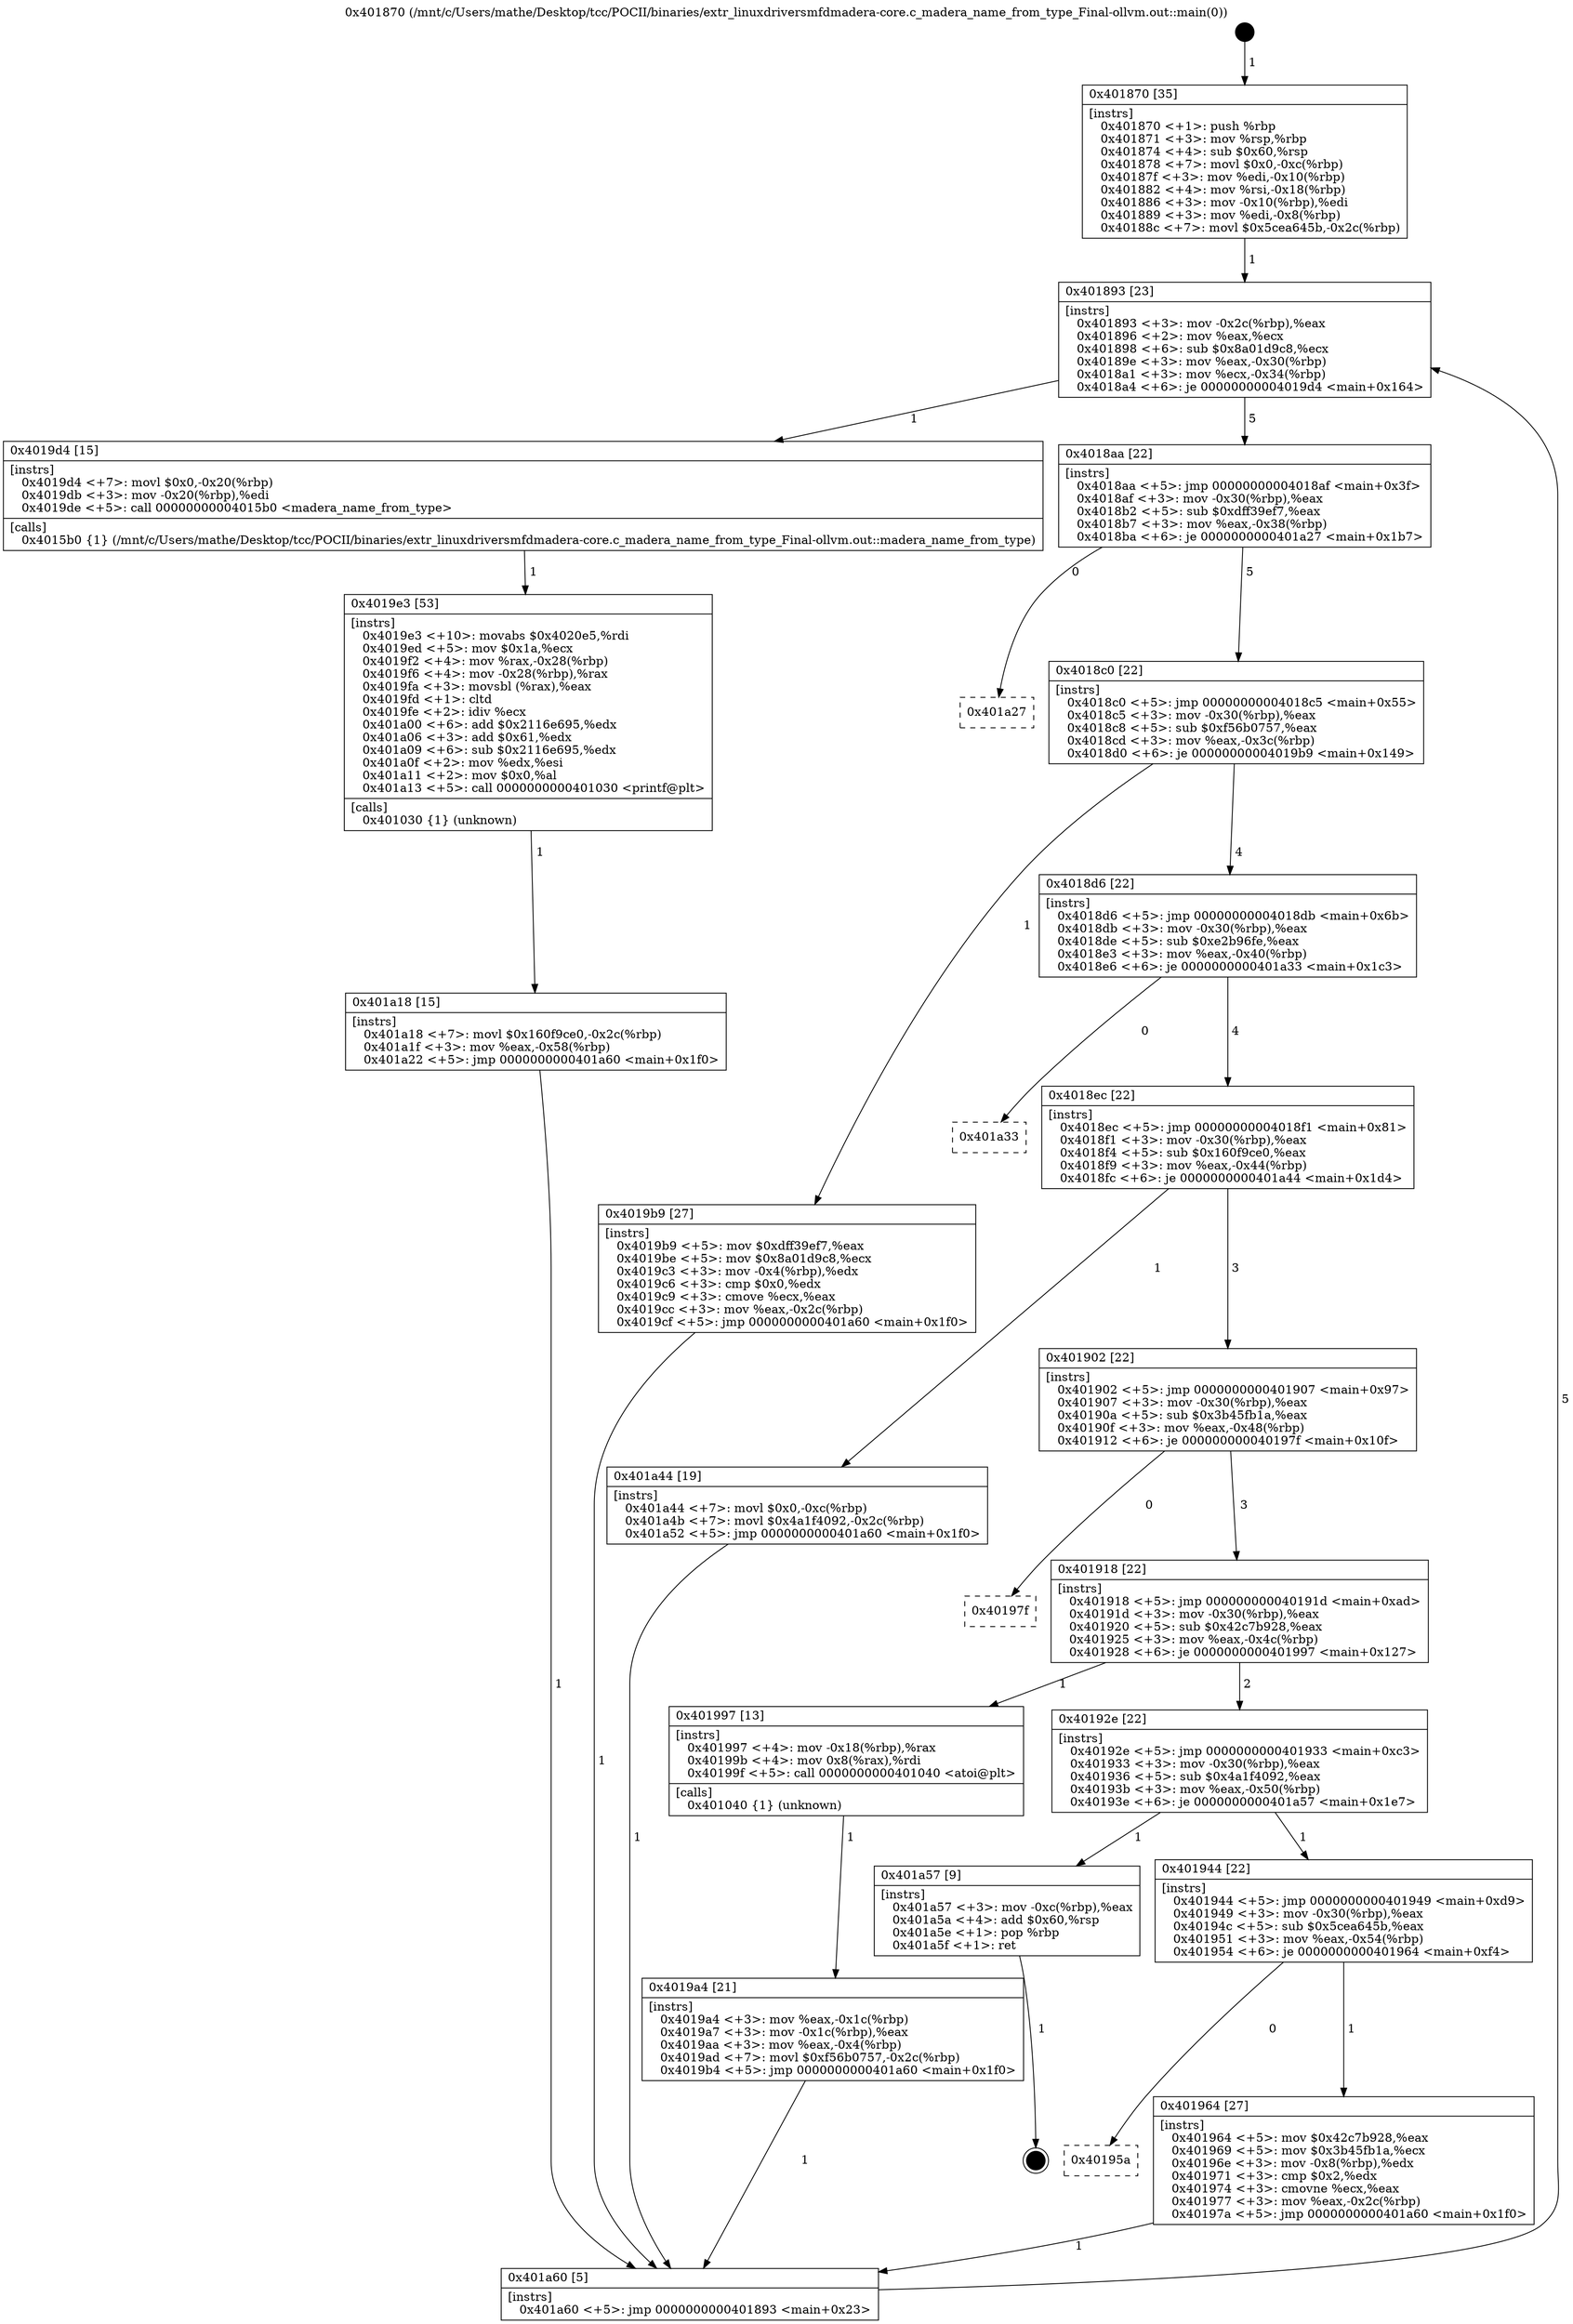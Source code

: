 digraph "0x401870" {
  label = "0x401870 (/mnt/c/Users/mathe/Desktop/tcc/POCII/binaries/extr_linuxdriversmfdmadera-core.c_madera_name_from_type_Final-ollvm.out::main(0))"
  labelloc = "t"
  node[shape=record]

  Entry [label="",width=0.3,height=0.3,shape=circle,fillcolor=black,style=filled]
  "0x401893" [label="{
     0x401893 [23]\l
     | [instrs]\l
     &nbsp;&nbsp;0x401893 \<+3\>: mov -0x2c(%rbp),%eax\l
     &nbsp;&nbsp;0x401896 \<+2\>: mov %eax,%ecx\l
     &nbsp;&nbsp;0x401898 \<+6\>: sub $0x8a01d9c8,%ecx\l
     &nbsp;&nbsp;0x40189e \<+3\>: mov %eax,-0x30(%rbp)\l
     &nbsp;&nbsp;0x4018a1 \<+3\>: mov %ecx,-0x34(%rbp)\l
     &nbsp;&nbsp;0x4018a4 \<+6\>: je 00000000004019d4 \<main+0x164\>\l
  }"]
  "0x4019d4" [label="{
     0x4019d4 [15]\l
     | [instrs]\l
     &nbsp;&nbsp;0x4019d4 \<+7\>: movl $0x0,-0x20(%rbp)\l
     &nbsp;&nbsp;0x4019db \<+3\>: mov -0x20(%rbp),%edi\l
     &nbsp;&nbsp;0x4019de \<+5\>: call 00000000004015b0 \<madera_name_from_type\>\l
     | [calls]\l
     &nbsp;&nbsp;0x4015b0 \{1\} (/mnt/c/Users/mathe/Desktop/tcc/POCII/binaries/extr_linuxdriversmfdmadera-core.c_madera_name_from_type_Final-ollvm.out::madera_name_from_type)\l
  }"]
  "0x4018aa" [label="{
     0x4018aa [22]\l
     | [instrs]\l
     &nbsp;&nbsp;0x4018aa \<+5\>: jmp 00000000004018af \<main+0x3f\>\l
     &nbsp;&nbsp;0x4018af \<+3\>: mov -0x30(%rbp),%eax\l
     &nbsp;&nbsp;0x4018b2 \<+5\>: sub $0xdff39ef7,%eax\l
     &nbsp;&nbsp;0x4018b7 \<+3\>: mov %eax,-0x38(%rbp)\l
     &nbsp;&nbsp;0x4018ba \<+6\>: je 0000000000401a27 \<main+0x1b7\>\l
  }"]
  Exit [label="",width=0.3,height=0.3,shape=circle,fillcolor=black,style=filled,peripheries=2]
  "0x401a27" [label="{
     0x401a27\l
  }", style=dashed]
  "0x4018c0" [label="{
     0x4018c0 [22]\l
     | [instrs]\l
     &nbsp;&nbsp;0x4018c0 \<+5\>: jmp 00000000004018c5 \<main+0x55\>\l
     &nbsp;&nbsp;0x4018c5 \<+3\>: mov -0x30(%rbp),%eax\l
     &nbsp;&nbsp;0x4018c8 \<+5\>: sub $0xf56b0757,%eax\l
     &nbsp;&nbsp;0x4018cd \<+3\>: mov %eax,-0x3c(%rbp)\l
     &nbsp;&nbsp;0x4018d0 \<+6\>: je 00000000004019b9 \<main+0x149\>\l
  }"]
  "0x401a18" [label="{
     0x401a18 [15]\l
     | [instrs]\l
     &nbsp;&nbsp;0x401a18 \<+7\>: movl $0x160f9ce0,-0x2c(%rbp)\l
     &nbsp;&nbsp;0x401a1f \<+3\>: mov %eax,-0x58(%rbp)\l
     &nbsp;&nbsp;0x401a22 \<+5\>: jmp 0000000000401a60 \<main+0x1f0\>\l
  }"]
  "0x4019b9" [label="{
     0x4019b9 [27]\l
     | [instrs]\l
     &nbsp;&nbsp;0x4019b9 \<+5\>: mov $0xdff39ef7,%eax\l
     &nbsp;&nbsp;0x4019be \<+5\>: mov $0x8a01d9c8,%ecx\l
     &nbsp;&nbsp;0x4019c3 \<+3\>: mov -0x4(%rbp),%edx\l
     &nbsp;&nbsp;0x4019c6 \<+3\>: cmp $0x0,%edx\l
     &nbsp;&nbsp;0x4019c9 \<+3\>: cmove %ecx,%eax\l
     &nbsp;&nbsp;0x4019cc \<+3\>: mov %eax,-0x2c(%rbp)\l
     &nbsp;&nbsp;0x4019cf \<+5\>: jmp 0000000000401a60 \<main+0x1f0\>\l
  }"]
  "0x4018d6" [label="{
     0x4018d6 [22]\l
     | [instrs]\l
     &nbsp;&nbsp;0x4018d6 \<+5\>: jmp 00000000004018db \<main+0x6b\>\l
     &nbsp;&nbsp;0x4018db \<+3\>: mov -0x30(%rbp),%eax\l
     &nbsp;&nbsp;0x4018de \<+5\>: sub $0xe2b96fe,%eax\l
     &nbsp;&nbsp;0x4018e3 \<+3\>: mov %eax,-0x40(%rbp)\l
     &nbsp;&nbsp;0x4018e6 \<+6\>: je 0000000000401a33 \<main+0x1c3\>\l
  }"]
  "0x4019e3" [label="{
     0x4019e3 [53]\l
     | [instrs]\l
     &nbsp;&nbsp;0x4019e3 \<+10\>: movabs $0x4020e5,%rdi\l
     &nbsp;&nbsp;0x4019ed \<+5\>: mov $0x1a,%ecx\l
     &nbsp;&nbsp;0x4019f2 \<+4\>: mov %rax,-0x28(%rbp)\l
     &nbsp;&nbsp;0x4019f6 \<+4\>: mov -0x28(%rbp),%rax\l
     &nbsp;&nbsp;0x4019fa \<+3\>: movsbl (%rax),%eax\l
     &nbsp;&nbsp;0x4019fd \<+1\>: cltd\l
     &nbsp;&nbsp;0x4019fe \<+2\>: idiv %ecx\l
     &nbsp;&nbsp;0x401a00 \<+6\>: add $0x2116e695,%edx\l
     &nbsp;&nbsp;0x401a06 \<+3\>: add $0x61,%edx\l
     &nbsp;&nbsp;0x401a09 \<+6\>: sub $0x2116e695,%edx\l
     &nbsp;&nbsp;0x401a0f \<+2\>: mov %edx,%esi\l
     &nbsp;&nbsp;0x401a11 \<+2\>: mov $0x0,%al\l
     &nbsp;&nbsp;0x401a13 \<+5\>: call 0000000000401030 \<printf@plt\>\l
     | [calls]\l
     &nbsp;&nbsp;0x401030 \{1\} (unknown)\l
  }"]
  "0x401a33" [label="{
     0x401a33\l
  }", style=dashed]
  "0x4018ec" [label="{
     0x4018ec [22]\l
     | [instrs]\l
     &nbsp;&nbsp;0x4018ec \<+5\>: jmp 00000000004018f1 \<main+0x81\>\l
     &nbsp;&nbsp;0x4018f1 \<+3\>: mov -0x30(%rbp),%eax\l
     &nbsp;&nbsp;0x4018f4 \<+5\>: sub $0x160f9ce0,%eax\l
     &nbsp;&nbsp;0x4018f9 \<+3\>: mov %eax,-0x44(%rbp)\l
     &nbsp;&nbsp;0x4018fc \<+6\>: je 0000000000401a44 \<main+0x1d4\>\l
  }"]
  "0x4019a4" [label="{
     0x4019a4 [21]\l
     | [instrs]\l
     &nbsp;&nbsp;0x4019a4 \<+3\>: mov %eax,-0x1c(%rbp)\l
     &nbsp;&nbsp;0x4019a7 \<+3\>: mov -0x1c(%rbp),%eax\l
     &nbsp;&nbsp;0x4019aa \<+3\>: mov %eax,-0x4(%rbp)\l
     &nbsp;&nbsp;0x4019ad \<+7\>: movl $0xf56b0757,-0x2c(%rbp)\l
     &nbsp;&nbsp;0x4019b4 \<+5\>: jmp 0000000000401a60 \<main+0x1f0\>\l
  }"]
  "0x401a44" [label="{
     0x401a44 [19]\l
     | [instrs]\l
     &nbsp;&nbsp;0x401a44 \<+7\>: movl $0x0,-0xc(%rbp)\l
     &nbsp;&nbsp;0x401a4b \<+7\>: movl $0x4a1f4092,-0x2c(%rbp)\l
     &nbsp;&nbsp;0x401a52 \<+5\>: jmp 0000000000401a60 \<main+0x1f0\>\l
  }"]
  "0x401902" [label="{
     0x401902 [22]\l
     | [instrs]\l
     &nbsp;&nbsp;0x401902 \<+5\>: jmp 0000000000401907 \<main+0x97\>\l
     &nbsp;&nbsp;0x401907 \<+3\>: mov -0x30(%rbp),%eax\l
     &nbsp;&nbsp;0x40190a \<+5\>: sub $0x3b45fb1a,%eax\l
     &nbsp;&nbsp;0x40190f \<+3\>: mov %eax,-0x48(%rbp)\l
     &nbsp;&nbsp;0x401912 \<+6\>: je 000000000040197f \<main+0x10f\>\l
  }"]
  "0x401870" [label="{
     0x401870 [35]\l
     | [instrs]\l
     &nbsp;&nbsp;0x401870 \<+1\>: push %rbp\l
     &nbsp;&nbsp;0x401871 \<+3\>: mov %rsp,%rbp\l
     &nbsp;&nbsp;0x401874 \<+4\>: sub $0x60,%rsp\l
     &nbsp;&nbsp;0x401878 \<+7\>: movl $0x0,-0xc(%rbp)\l
     &nbsp;&nbsp;0x40187f \<+3\>: mov %edi,-0x10(%rbp)\l
     &nbsp;&nbsp;0x401882 \<+4\>: mov %rsi,-0x18(%rbp)\l
     &nbsp;&nbsp;0x401886 \<+3\>: mov -0x10(%rbp),%edi\l
     &nbsp;&nbsp;0x401889 \<+3\>: mov %edi,-0x8(%rbp)\l
     &nbsp;&nbsp;0x40188c \<+7\>: movl $0x5cea645b,-0x2c(%rbp)\l
  }"]
  "0x40197f" [label="{
     0x40197f\l
  }", style=dashed]
  "0x401918" [label="{
     0x401918 [22]\l
     | [instrs]\l
     &nbsp;&nbsp;0x401918 \<+5\>: jmp 000000000040191d \<main+0xad\>\l
     &nbsp;&nbsp;0x40191d \<+3\>: mov -0x30(%rbp),%eax\l
     &nbsp;&nbsp;0x401920 \<+5\>: sub $0x42c7b928,%eax\l
     &nbsp;&nbsp;0x401925 \<+3\>: mov %eax,-0x4c(%rbp)\l
     &nbsp;&nbsp;0x401928 \<+6\>: je 0000000000401997 \<main+0x127\>\l
  }"]
  "0x401a60" [label="{
     0x401a60 [5]\l
     | [instrs]\l
     &nbsp;&nbsp;0x401a60 \<+5\>: jmp 0000000000401893 \<main+0x23\>\l
  }"]
  "0x401997" [label="{
     0x401997 [13]\l
     | [instrs]\l
     &nbsp;&nbsp;0x401997 \<+4\>: mov -0x18(%rbp),%rax\l
     &nbsp;&nbsp;0x40199b \<+4\>: mov 0x8(%rax),%rdi\l
     &nbsp;&nbsp;0x40199f \<+5\>: call 0000000000401040 \<atoi@plt\>\l
     | [calls]\l
     &nbsp;&nbsp;0x401040 \{1\} (unknown)\l
  }"]
  "0x40192e" [label="{
     0x40192e [22]\l
     | [instrs]\l
     &nbsp;&nbsp;0x40192e \<+5\>: jmp 0000000000401933 \<main+0xc3\>\l
     &nbsp;&nbsp;0x401933 \<+3\>: mov -0x30(%rbp),%eax\l
     &nbsp;&nbsp;0x401936 \<+5\>: sub $0x4a1f4092,%eax\l
     &nbsp;&nbsp;0x40193b \<+3\>: mov %eax,-0x50(%rbp)\l
     &nbsp;&nbsp;0x40193e \<+6\>: je 0000000000401a57 \<main+0x1e7\>\l
  }"]
  "0x40195a" [label="{
     0x40195a\l
  }", style=dashed]
  "0x401a57" [label="{
     0x401a57 [9]\l
     | [instrs]\l
     &nbsp;&nbsp;0x401a57 \<+3\>: mov -0xc(%rbp),%eax\l
     &nbsp;&nbsp;0x401a5a \<+4\>: add $0x60,%rsp\l
     &nbsp;&nbsp;0x401a5e \<+1\>: pop %rbp\l
     &nbsp;&nbsp;0x401a5f \<+1\>: ret\l
  }"]
  "0x401944" [label="{
     0x401944 [22]\l
     | [instrs]\l
     &nbsp;&nbsp;0x401944 \<+5\>: jmp 0000000000401949 \<main+0xd9\>\l
     &nbsp;&nbsp;0x401949 \<+3\>: mov -0x30(%rbp),%eax\l
     &nbsp;&nbsp;0x40194c \<+5\>: sub $0x5cea645b,%eax\l
     &nbsp;&nbsp;0x401951 \<+3\>: mov %eax,-0x54(%rbp)\l
     &nbsp;&nbsp;0x401954 \<+6\>: je 0000000000401964 \<main+0xf4\>\l
  }"]
  "0x401964" [label="{
     0x401964 [27]\l
     | [instrs]\l
     &nbsp;&nbsp;0x401964 \<+5\>: mov $0x42c7b928,%eax\l
     &nbsp;&nbsp;0x401969 \<+5\>: mov $0x3b45fb1a,%ecx\l
     &nbsp;&nbsp;0x40196e \<+3\>: mov -0x8(%rbp),%edx\l
     &nbsp;&nbsp;0x401971 \<+3\>: cmp $0x2,%edx\l
     &nbsp;&nbsp;0x401974 \<+3\>: cmovne %ecx,%eax\l
     &nbsp;&nbsp;0x401977 \<+3\>: mov %eax,-0x2c(%rbp)\l
     &nbsp;&nbsp;0x40197a \<+5\>: jmp 0000000000401a60 \<main+0x1f0\>\l
  }"]
  Entry -> "0x401870" [label=" 1"]
  "0x401893" -> "0x4019d4" [label=" 1"]
  "0x401893" -> "0x4018aa" [label=" 5"]
  "0x401a57" -> Exit [label=" 1"]
  "0x4018aa" -> "0x401a27" [label=" 0"]
  "0x4018aa" -> "0x4018c0" [label=" 5"]
  "0x401a44" -> "0x401a60" [label=" 1"]
  "0x4018c0" -> "0x4019b9" [label=" 1"]
  "0x4018c0" -> "0x4018d6" [label=" 4"]
  "0x401a18" -> "0x401a60" [label=" 1"]
  "0x4018d6" -> "0x401a33" [label=" 0"]
  "0x4018d6" -> "0x4018ec" [label=" 4"]
  "0x4019e3" -> "0x401a18" [label=" 1"]
  "0x4018ec" -> "0x401a44" [label=" 1"]
  "0x4018ec" -> "0x401902" [label=" 3"]
  "0x4019d4" -> "0x4019e3" [label=" 1"]
  "0x401902" -> "0x40197f" [label=" 0"]
  "0x401902" -> "0x401918" [label=" 3"]
  "0x4019b9" -> "0x401a60" [label=" 1"]
  "0x401918" -> "0x401997" [label=" 1"]
  "0x401918" -> "0x40192e" [label=" 2"]
  "0x4019a4" -> "0x401a60" [label=" 1"]
  "0x40192e" -> "0x401a57" [label=" 1"]
  "0x40192e" -> "0x401944" [label=" 1"]
  "0x401997" -> "0x4019a4" [label=" 1"]
  "0x401944" -> "0x401964" [label=" 1"]
  "0x401944" -> "0x40195a" [label=" 0"]
  "0x401964" -> "0x401a60" [label=" 1"]
  "0x401870" -> "0x401893" [label=" 1"]
  "0x401a60" -> "0x401893" [label=" 5"]
}
